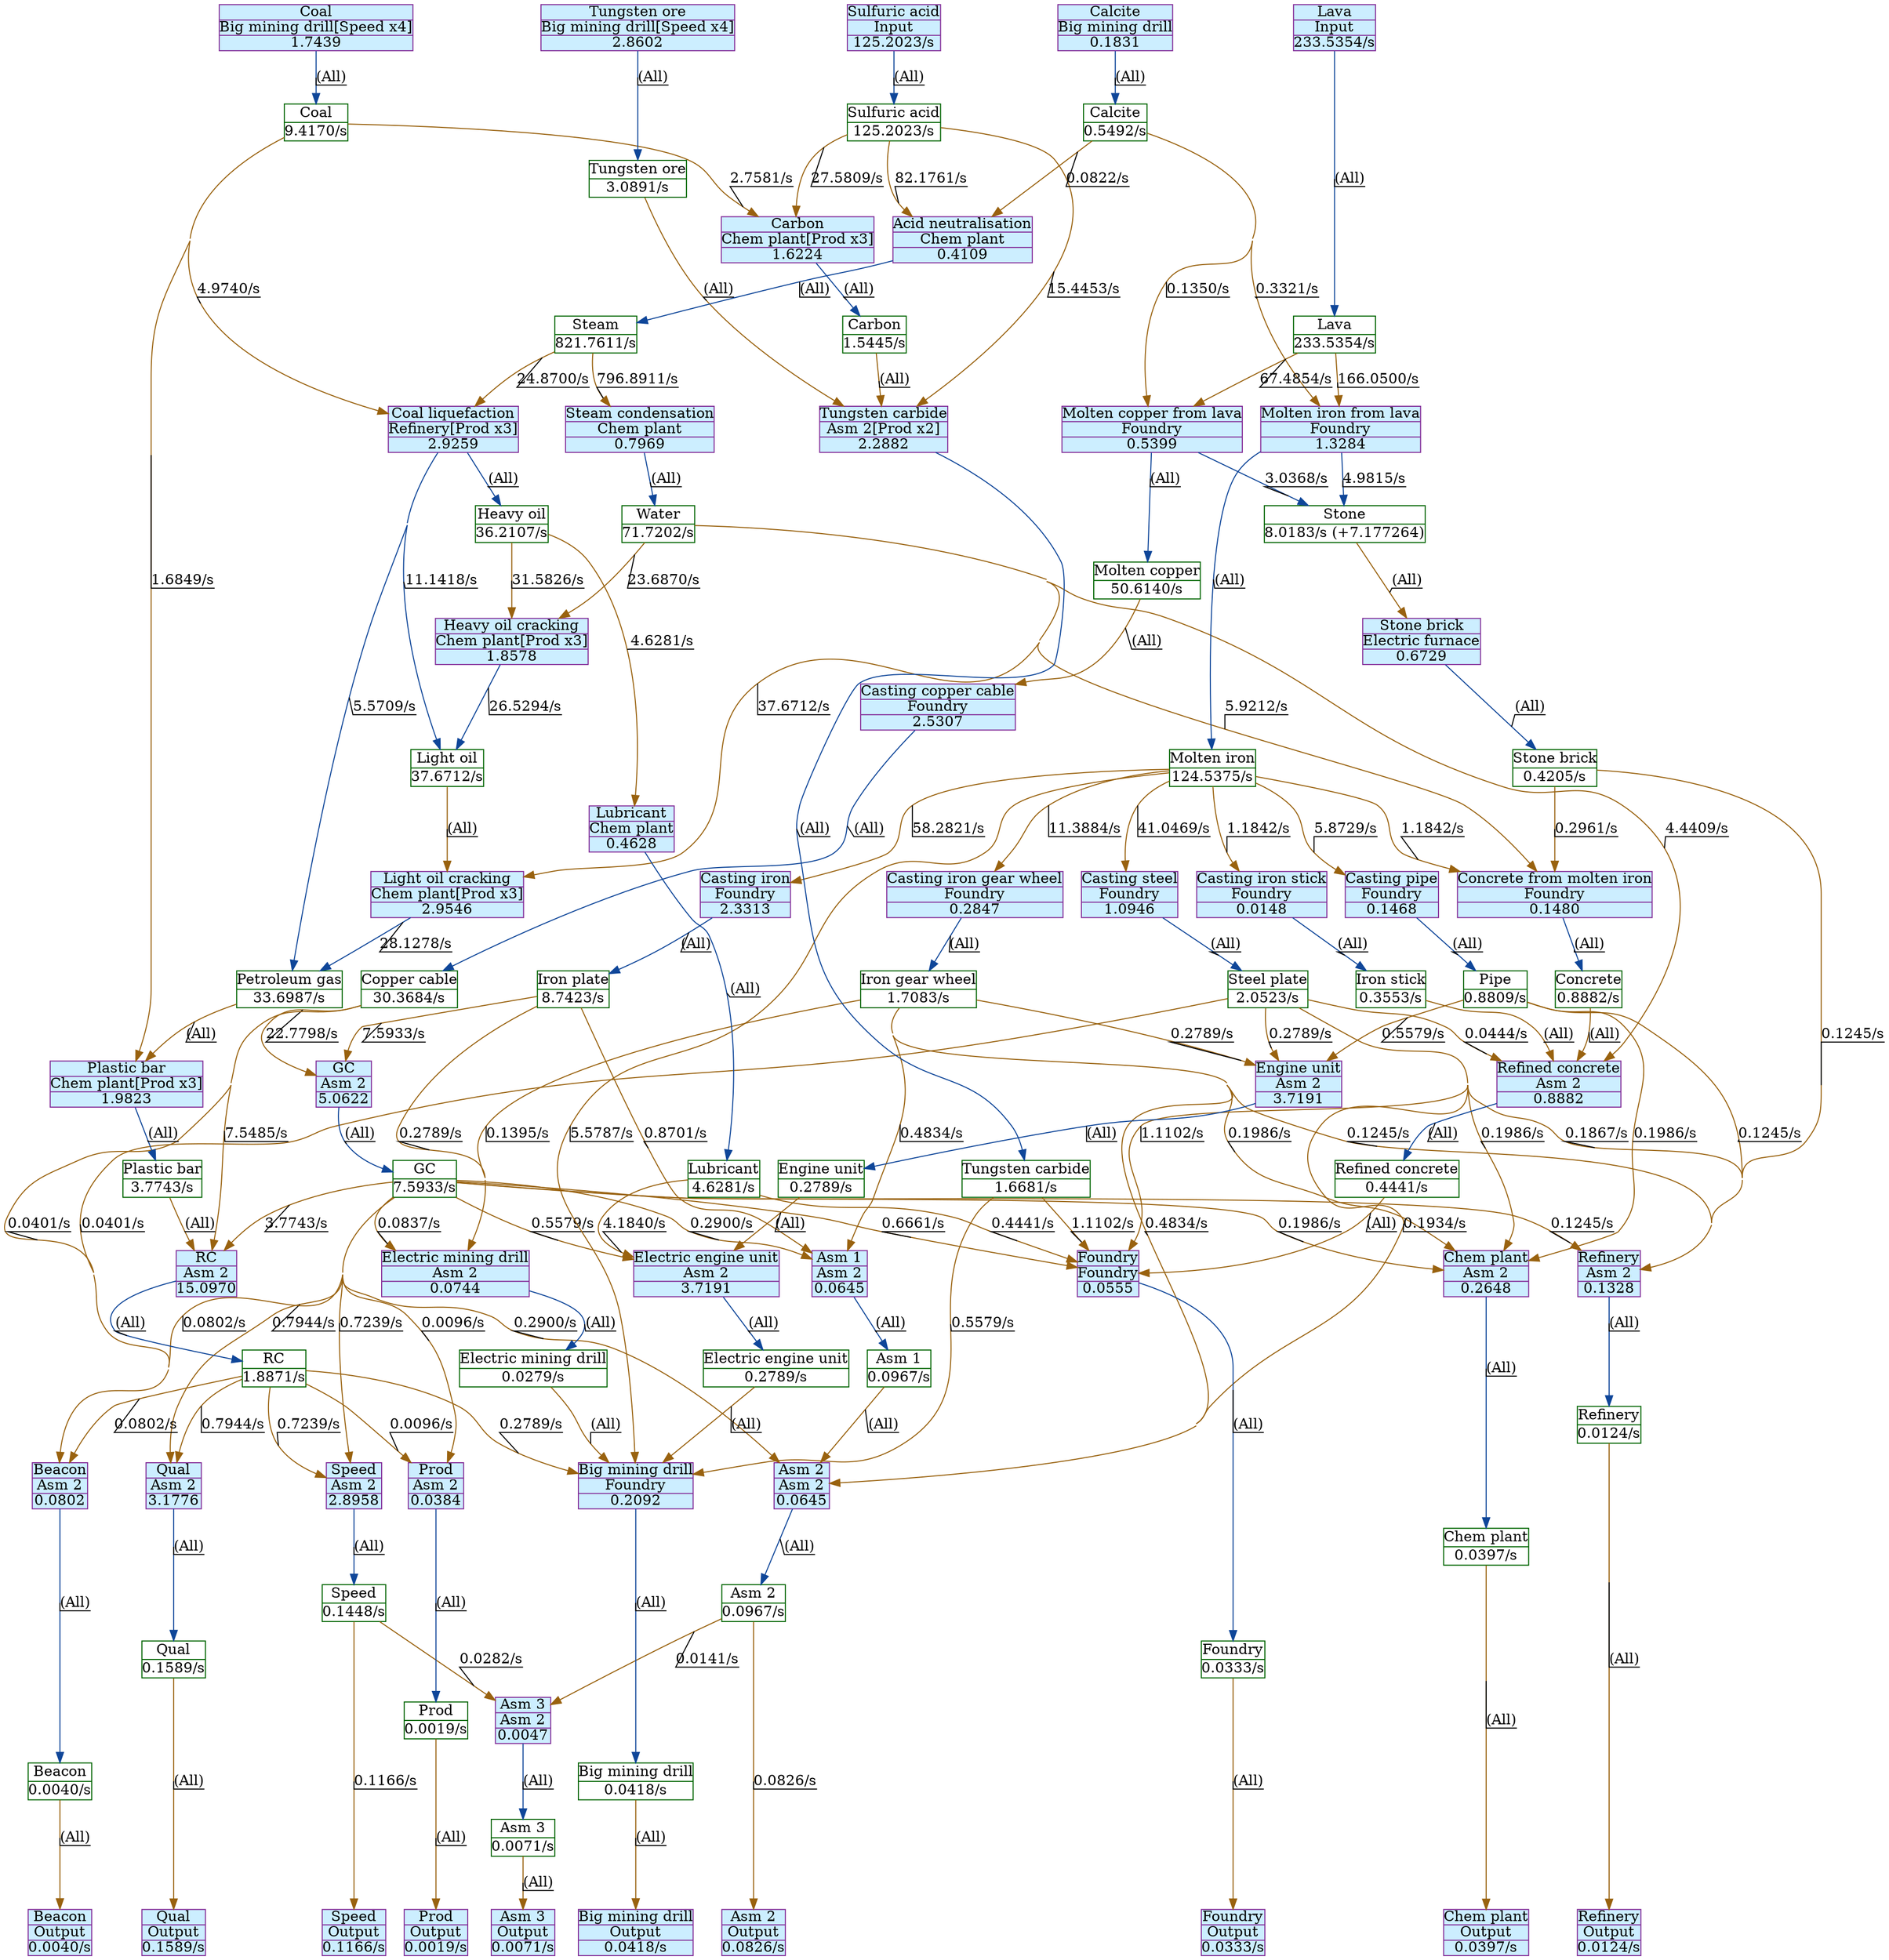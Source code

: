 digraph {
    layout="dot"
    concentrate=true
    node [shape="record"; margin=0]
    edge [decorate=true]
    0 [color="#006400"; label="{Refinery|0.0124/s}"]
    1 [color="#006400"; label="{Tungsten carbide|1.6681/s}"]
    2 [color="#006400"; label="{Sulfuric acid|125.2023/s}"]
    3 [color="#006400"; label="{Tungsten ore|3.0891/s}"]
    4 [color="#006400"; label="{Carbon|1.5445/s}"]
    5 [color="#006400"; label="{Chem plant|0.0397/s}"]
    6 [color="#006400"; label="{Water|71.7202/s}"]
    7 [color="#006400"; label="{Light oil|37.6712/s}"]
    8 [color="#006400"; label="{Heavy oil|36.2107/s}"]
    9 [color="#006400"; label="{Stone|8.0183/s (+7.177264)}"]
    10 [color="#006400"; label="{Stone brick|0.4205/s}"]
    11 [color="#006400"; label="{GC|7.5933/s}"]
    12 [color="#006400"; label="{Iron plate|8.7423/s}"]
    13 [color="#006400"; label="{Electric mining drill|0.0279/s}"]
    14 [color="#006400"; label="{Iron gear wheel|1.7083/s}"]
    15 [color="#006400"; label="{Coal|9.4170/s}"]
    16 [color="#006400"; label="{Engine unit|0.2789/s}"]
    17 [color="#006400"; label="{Electric engine unit|0.2789/s}"]
    18 [color="#006400"; label="{Lubricant|4.6281/s}"]
    19 [color="#006400"; label="{Calcite|0.5492/s}"]
    20 [color="#006400"; label="{Lava|233.5354/s}"]
    21 [color="#006400"; label="{Molten copper|50.6140/s}"]
    22 [color="#006400"; label="{Pipe|0.8809/s}"]
    23 [color="#006400"; label="{Steel plate|2.0523/s}"]
    24 [color="#006400"; label="{Asm 1|0.0967/s}"]
    25 [color="#006400"; label="{Speed|0.1448/s}"]
    26 [color="#006400"; label="{Prod|0.0019/s}"]
    27 [color="#006400"; label="{Petroleum gas|33.6987/s}"]
    28 [color="#006400"; label="{Plastic bar|3.7743/s}"]
    29 [color="#006400"; label="{Beacon|0.0040/s}"]
    30 [color="#006400"; label="{Asm 3|0.0071/s}"]
    31 [color="#006400"; label="{Asm 2|0.0967/s}"]
    32 [color="#006400"; label="{Molten iron|124.5375/s}"]
    33 [color="#006400"; label="{RC|1.8871/s}"]
    34 [color="#006400"; label="{Qual|0.1589/s}"]
    35 [color="#006400"; label="{Concrete|0.8882/s}"]
    36 [color="#006400"; label="{Foundry|0.0333/s}"]
    37 [color="#006400"; label="{Refined concrete|0.4441/s}"]
    38 [color="#006400"; label="{Big mining drill|0.0418/s}"]
    39 [color="#006400"; label="{Steam|821.7611/s}"]
    40 [color="#006400"; label="{Iron stick|0.3553/s}"]
    41 [color="#006400"; label="{Copper cable|30.3684/s}"]
    42 [style="filled"; color="#842e99"; fillcolor="#cceeff"; label="{Refinery|Output|0.0124/s}"]
    43 [style="filled"; color="#842e99"; fillcolor="#cceeff"; label="{Tungsten carbide|Asm 2[Prod x2]|2.2882}"]
    44 [style="filled"; color="#842e99"; fillcolor="#cceeff"; label="{Chem plant|Output|0.0397/s}"]
    45 [style="filled"; color="#842e99"; fillcolor="#cceeff"; label="{Heavy oil cracking|Chem plant[Prod x3]|1.8578}"]
    46 [style="filled"; color="#842e99"; fillcolor="#cceeff"; label="{Stone brick|Electric furnace|0.6729}"]
    47 [style="filled"; color="#842e99"; fillcolor="#cceeff"; label="{Electric mining drill|Asm 2|0.0744}"]
    48 [style="filled"; color="#842e99"; fillcolor="#cceeff"; label="{Carbon|Chem plant[Prod x3]|1.6224}"]
    49 [style="filled"; color="#842e99"; fillcolor="#cceeff"; label="{Electric engine unit|Asm 2|3.7191}"]
    50 [style="filled"; color="#842e99"; fillcolor="#cceeff"; label="{Molten copper from lava|Foundry|0.5399}"]
    51 [style="filled"; color="#842e99"; fillcolor="#cceeff"; label="{Refinery|Asm 2|0.1328}"]
    52 [style="filled"; color="#842e99"; fillcolor="#cceeff"; label="{Asm 1|Asm 2|0.0645}"]
    53 [style="filled"; color="#842e99"; fillcolor="#cceeff"; label="{Speed|Output|0.1166/s}"]
    54 [style="filled"; color="#842e99"; fillcolor="#cceeff"; label="{Prod|Output|0.0019/s}"]
    55 [style="filled"; color="#842e99"; fillcolor="#cceeff"; label="{Lubricant|Chem plant|0.4628}"]
    56 [style="filled"; color="#842e99"; fillcolor="#cceeff"; label="{Plastic bar|Chem plant[Prod x3]|1.9823}"]
    57 [style="filled"; color="#842e99"; fillcolor="#cceeff"; label="{Beacon|Output|0.0040/s}"]
    58 [style="filled"; color="#842e99"; fillcolor="#cceeff"; label="{Asm 3|Output|0.0071/s}"]
    59 [style="filled"; color="#842e99"; fillcolor="#cceeff"; label="{Asm 2|Output|0.0826/s}"]
    60 [style="filled"; color="#842e99"; fillcolor="#cceeff"; label="{Coal|Big mining drill[Speed x4]|1.7439}"]
    61 [style="filled"; color="#842e99"; fillcolor="#cceeff"; label="{Casting iron|Foundry|2.3313}"]
    62 [style="filled"; color="#842e99"; fillcolor="#cceeff"; label="{Lava|Input|233.5354/s}"]
    63 [style="filled"; color="#842e99"; fillcolor="#cceeff"; label="{Casting pipe|Foundry|0.1468}"]
    64 [style="filled"; color="#842e99"; fillcolor="#cceeff"; label="{Qual|Asm 2|3.1776}"]
    65 [style="filled"; color="#842e99"; fillcolor="#cceeff"; label="{Qual|Output|0.1589/s}"]
    66 [style="filled"; color="#842e99"; fillcolor="#cceeff"; label="{Concrete from molten iron|Foundry|0.1480}"]
    67 [style="filled"; color="#842e99"; fillcolor="#cceeff"; label="{Foundry|Foundry|0.0555}"]
    68 [style="filled"; color="#842e99"; fillcolor="#cceeff"; label="{Engine unit|Asm 2|3.7191}"]
    69 [style="filled"; color="#842e99"; fillcolor="#cceeff"; label="{Casting steel|Foundry|1.0946}"]
    70 [style="filled"; color="#842e99"; fillcolor="#cceeff"; label="{Casting iron gear wheel|Foundry|0.2847}"]
    71 [style="filled"; color="#842e99"; fillcolor="#cceeff"; label="{Big mining drill|Foundry|0.2092}"]
    72 [style="filled"; color="#842e99"; fillcolor="#cceeff"; label="{Calcite|Big mining drill|0.1831}"]
    73 [style="filled"; color="#842e99"; fillcolor="#cceeff"; label="{Coal liquefaction|Refinery[Prod x3]|2.9259}"]
    74 [style="filled"; color="#842e99"; fillcolor="#cceeff"; label="{Asm 3|Asm 2|0.0047}"]
    75 [style="filled"; color="#842e99"; fillcolor="#cceeff"; label="{Sulfuric acid|Input|125.2023/s}"]
    76 [style="filled"; color="#842e99"; fillcolor="#cceeff"; label="{Steam condensation|Chem plant|0.7969}"]
    77 [style="filled"; color="#842e99"; fillcolor="#cceeff"; label="{Big mining drill|Output|0.0418/s}"]
    78 [style="filled"; color="#842e99"; fillcolor="#cceeff"; label="{Asm 2|Asm 2|0.0645}"]
    79 [style="filled"; color="#842e99"; fillcolor="#cceeff"; label="{Refined concrete|Asm 2|0.8882}"]
    80 [style="filled"; color="#842e99"; fillcolor="#cceeff"; label="{Prod|Asm 2|0.0384}"]
    81 [style="filled"; color="#842e99"; fillcolor="#cceeff"; label="{Tungsten ore|Big mining drill[Speed x4]|2.8602}"]
    82 [style="filled"; color="#842e99"; fillcolor="#cceeff"; label="{RC|Asm 2|15.0970}"]
    83 [style="filled"; color="#842e99"; fillcolor="#cceeff"; label="{Casting iron stick|Foundry|0.0148}"]
    84 [style="filled"; color="#842e99"; fillcolor="#cceeff"; label="{Casting copper cable|Foundry|2.5307}"]
    85 [style="filled"; color="#842e99"; fillcolor="#cceeff"; label="{Molten iron from lava|Foundry|1.3284}"]
    86 [style="filled"; color="#842e99"; fillcolor="#cceeff"; label="{GC|Asm 2|5.0622}"]
    87 [style="filled"; color="#842e99"; fillcolor="#cceeff"; label="{Foundry|Output|0.0333/s}"]
    88 [style="filled"; color="#842e99"; fillcolor="#cceeff"; label="{Speed|Asm 2|2.8958}"]
    89 [style="filled"; color="#842e99"; fillcolor="#cceeff"; label="{Acid neutralisation|Chem plant|0.4109}"]
    90 [style="filled"; color="#842e99"; fillcolor="#cceeff"; label="{Beacon|Asm 2|0.0802}"]
    91 [style="filled"; color="#842e99"; fillcolor="#cceeff"; label="{Chem plant|Asm 2|0.2648}"]
    92 [style="filled"; color="#842e99"; fillcolor="#cceeff"; label="{Light oil cracking|Chem plant[Prod x3]|2.9546}"]
    0 -> 42 [color="#99620f"; label="(All)"]
    1 -> 67 [color="#99620f"; label="1.1102/s
"]
    1 -> 71 [color="#99620f"; label="0.5579/s
"]
    2 -> 43 [color="#99620f"; label="15.4453/s
"]
    2 -> 48 [color="#99620f"; label="27.5809/s
"]
    2 -> 89 [color="#99620f"; label="82.1761/s
"]
    3 -> 43 [color="#99620f"; label="(All)"]
    4 -> 43 [color="#99620f"; label="(All)"]
    5 -> 44 [color="#99620f"; label="(All)"]
    6 -> 45 [color="#99620f"; label="23.6870/s
"]
    6 -> 66 [color="#99620f"; label="5.9212/s
"]
    6 -> 79 [color="#99620f"; label="4.4409/s
"]
    6 -> 92 [color="#99620f"; label="37.6712/s
"]
    7 -> 92 [color="#99620f"; label="(All)"]
    8 -> 45 [color="#99620f"; label="31.5826/s
"]
    8 -> 55 [color="#99620f"; label="4.6281/s
"]
    9 -> 46 [color="#99620f"; label="(All)"]
    10 -> 51 [color="#99620f"; label="0.1245/s
"]
    10 -> 66 [color="#99620f"; label="0.2961/s
"]
    11 -> 47 [color="#99620f"; label="0.0837/s
"]
    11 -> 49 [color="#99620f"; label="0.5579/s
"]
    11 -> 51 [color="#99620f"; label="0.1245/s
"]
    11 -> 52 [color="#99620f"; label="0.2900/s
"]
    11 -> 64 [color="#99620f"; label="0.7944/s
"]
    11 -> 67 [color="#99620f"; label="0.6661/s
"]
    11 -> 78 [color="#99620f"; label="0.2900/s
"]
    11 -> 80 [color="#99620f"; label="0.0096/s
"]
    11 -> 82 [color="#99620f"; label="3.7743/s
"]
    11 -> 88 [color="#99620f"; label="0.7239/s
"]
    11 -> 90 [color="#99620f"; label="0.0802/s
"]
    11 -> 91 [color="#99620f"; label="0.1986/s
"]
    12 -> 47 [color="#99620f"; label="0.2789/s
"]
    12 -> 52 [color="#99620f"; label="0.8701/s
"]
    12 -> 86 [color="#99620f"; label="7.5933/s
"]
    13 -> 71 [color="#99620f"; label="(All)"]
    14 -> 47 [color="#99620f"; label="0.1395/s
"]
    14 -> 51 [color="#99620f"; label="0.1245/s
"]
    14 -> 52 [color="#99620f"; label="0.4834/s
"]
    14 -> 68 [color="#99620f"; label="0.2789/s
"]
    14 -> 78 [color="#99620f"; label="0.4834/s
"]
    14 -> 91 [color="#99620f"; label="0.1986/s
"]
    15 -> 48 [color="#99620f"; label="2.7581/s
"]
    15 -> 56 [color="#99620f"; label="1.6849/s
"]
    15 -> 73 [color="#99620f"; label="4.9740/s
"]
    16 -> 49 [color="#99620f"; label="(All)"]
    17 -> 71 [color="#99620f"; label="(All)"]
    18 -> 49 [color="#99620f"; label="4.1840/s
"]
    18 -> 67 [color="#99620f"; label="0.4441/s
"]
    19 -> 50 [color="#99620f"; label="0.1350/s
"]
    19 -> 85 [color="#99620f"; label="0.3321/s
"]
    19 -> 89 [color="#99620f"; label="0.0822/s
"]
    20 -> 50 [color="#99620f"; label="67.4854/s
"]
    20 -> 85 [color="#99620f"; label="166.0500/s
"]
    21 -> 84 [color="#99620f"; label="(All)"]
    22 -> 51 [color="#99620f"; label="0.1245/s
"]
    22 -> 68 [color="#99620f"; label="0.5579/s
"]
    22 -> 91 [color="#99620f"; label="0.1986/s
"]
    23 -> 51 [color="#99620f"; label="0.1867/s
"]
    23 -> 67 [color="#99620f"; label="1.1102/s
"]
    23 -> 68 [color="#99620f"; label="0.2789/s
"]
    23 -> 78 [color="#99620f"; label="0.1934/s
"]
    23 -> 79 [color="#99620f"; label="0.0444/s
"]
    23 -> 90 [color="#99620f"; label="0.0401/s
"]
    23 -> 91 [color="#99620f"; label="0.1986/s
"]
    24 -> 78 [color="#99620f"; label="(All)"]
    25 -> 53 [color="#99620f"; label="0.1166/s
"]
    25 -> 74 [color="#99620f"; label="0.0282/s
"]
    26 -> 54 [color="#99620f"; label="(All)"]
    27 -> 56 [color="#99620f"; label="(All)"]
    28 -> 82 [color="#99620f"; label="(All)"]
    29 -> 57 [color="#99620f"; label="(All)"]
    30 -> 58 [color="#99620f"; label="(All)"]
    31 -> 59 [color="#99620f"; label="0.0826/s
"]
    31 -> 74 [color="#99620f"; label="0.0141/s
"]
    32 -> 61 [color="#99620f"; label="58.2821/s
"]
    32 -> 63 [color="#99620f"; label="5.8729/s
"]
    32 -> 66 [color="#99620f"; label="1.1842/s
"]
    32 -> 69 [color="#99620f"; label="41.0469/s
"]
    32 -> 70 [color="#99620f"; label="11.3884/s
"]
    32 -> 71 [color="#99620f"; label="5.5787/s
"]
    32 -> 83 [color="#99620f"; label="1.1842/s
"]
    33 -> 64 [color="#99620f"; label="0.7944/s
"]
    33 -> 71 [color="#99620f"; label="0.2789/s
"]
    33 -> 80 [color="#99620f"; label="0.0096/s
"]
    33 -> 88 [color="#99620f"; label="0.7239/s
"]
    33 -> 90 [color="#99620f"; label="0.0802/s
"]
    34 -> 65 [color="#99620f"; label="(All)"]
    35 -> 79 [color="#99620f"; label="(All)"]
    36 -> 87 [color="#99620f"; label="(All)"]
    37 -> 67 [color="#99620f"; label="(All)"]
    38 -> 77 [color="#99620f"; label="(All)"]
    39 -> 73 [color="#99620f"; label="24.8700/s
"]
    39 -> 76 [color="#99620f"; label="796.8911/s
"]
    40 -> 79 [color="#99620f"; label="(All)"]
    41 -> 82 [color="#99620f"; label="7.5485/s
"]
    41 -> 86 [color="#99620f"; label="22.7798/s
"]
    41 -> 90 [color="#99620f"; label="0.0401/s
"]
    43 -> 1 [color="#0f4699"; label="(All)"]
    45 -> 7 [color="#0f4699"; label="26.5294/s
"]
    46 -> 10 [color="#0f4699"; label="(All)"]
    47 -> 13 [color="#0f4699"; label="(All)"]
    48 -> 4 [color="#0f4699"; label="(All)"]
    49 -> 17 [color="#0f4699"; label="(All)"]
    50 -> 9 [color="#0f4699"; label="3.0368/s
"]
    50 -> 21 [color="#0f4699"; label="(All)"]
    51 -> 0 [color="#0f4699"; label="(All)"]
    52 -> 24 [color="#0f4699"; label="(All)"]
    55 -> 18 [color="#0f4699"; label="(All)"]
    56 -> 28 [color="#0f4699"; label="(All)"]
    60 -> 15 [color="#0f4699"; label="(All)"]
    61 -> 12 [color="#0f4699"; label="(All)"]
    62 -> 20 [color="#0f4699"; label="(All)"]
    63 -> 22 [color="#0f4699"; label="(All)"]
    64 -> 34 [color="#0f4699"; label="(All)"]
    66 -> 35 [color="#0f4699"; label="(All)"]
    67 -> 36 [color="#0f4699"; label="(All)"]
    68 -> 16 [color="#0f4699"; label="(All)"]
    69 -> 23 [color="#0f4699"; label="(All)"]
    70 -> 14 [color="#0f4699"; label="(All)"]
    71 -> 38 [color="#0f4699"; label="(All)"]
    72 -> 19 [color="#0f4699"; label="(All)"]
    73 -> 27 [color="#0f4699"; label="5.5709/s
"]
    73 -> 7 [color="#0f4699"; label="11.1418/s
"]
    73 -> 8 [color="#0f4699"; label="(All)"]
    74 -> 30 [color="#0f4699"; label="(All)"]
    75 -> 2 [color="#0f4699"; label="(All)"]
    76 -> 6 [color="#0f4699"; label="(All)"]
    78 -> 31 [color="#0f4699"; label="(All)"]
    79 -> 37 [color="#0f4699"; label="(All)"]
    80 -> 26 [color="#0f4699"; label="(All)"]
    81 -> 3 [color="#0f4699"; label="(All)"]
    82 -> 33 [color="#0f4699"; label="(All)"]
    83 -> 40 [color="#0f4699"; label="(All)"]
    84 -> 41 [color="#0f4699"; label="(All)"]
    85 -> 9 [color="#0f4699"; label="4.9815/s
"]
    85 -> 32 [color="#0f4699"; label="(All)"]
    86 -> 11 [color="#0f4699"; label="(All)"]
    88 -> 25 [color="#0f4699"; label="(All)"]
    89 -> 39 [color="#0f4699"; label="(All)"]
    90 -> 29 [color="#0f4699"; label="(All)"]
    91 -> 5 [color="#0f4699"; label="(All)"]
    92 -> 27 [color="#0f4699"; label="28.1278/s
"]
    subgraph {
        rank="source"
        60
        62
        72
        75
        81
    }
    subgraph {
        rank="sink"
        42
        44
        53
        54
        57
        58
        59
        65
        77
        87
    }
}
